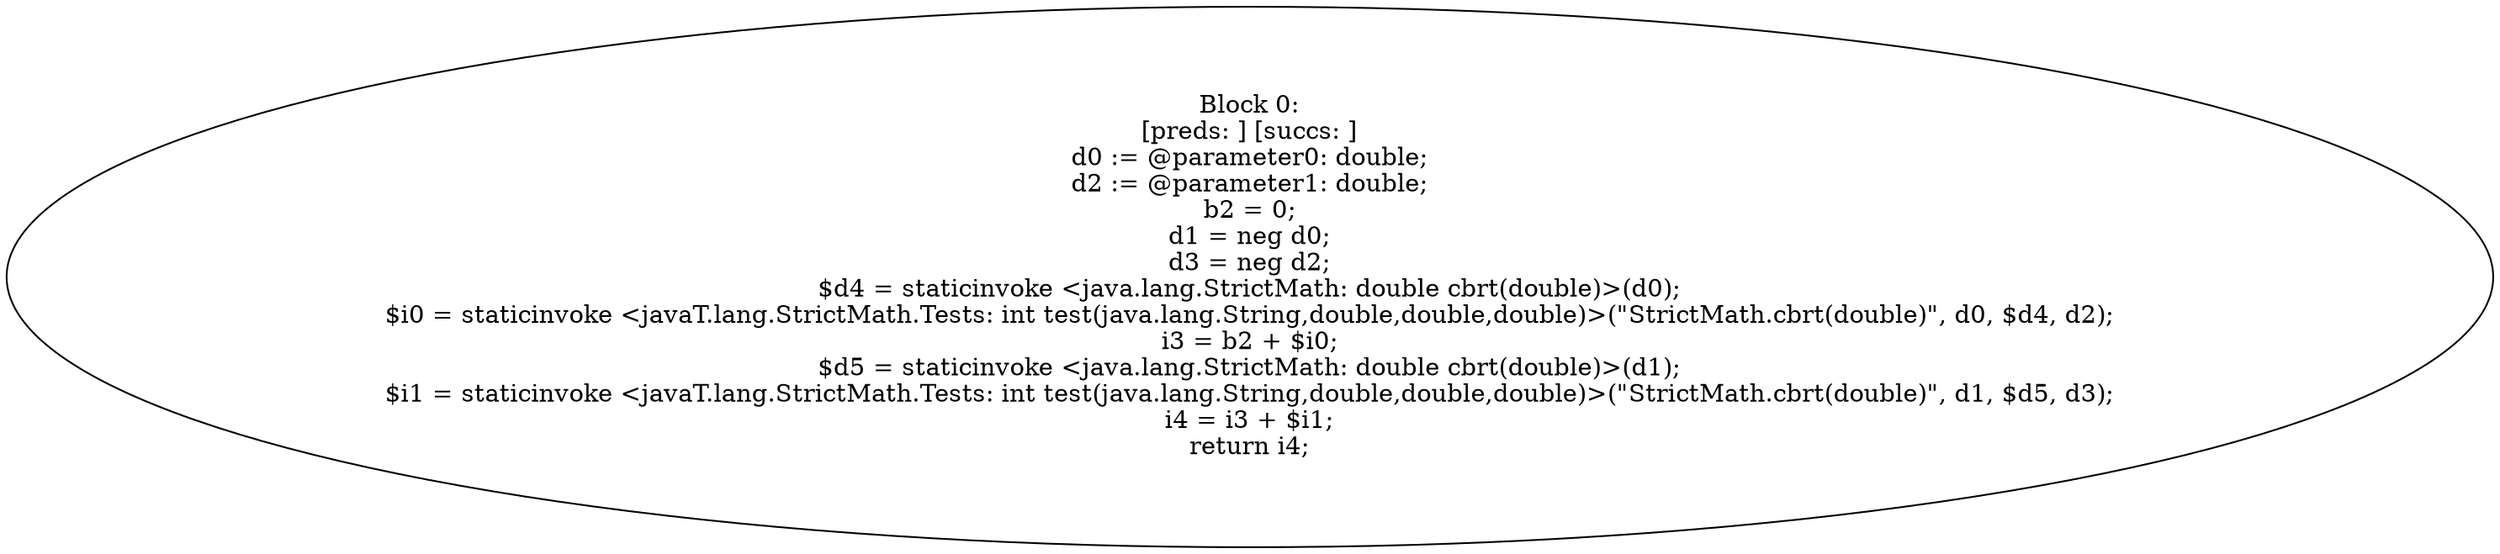 digraph "unitGraph" {
    "Block 0:
[preds: ] [succs: ]
d0 := @parameter0: double;
d2 := @parameter1: double;
b2 = 0;
d1 = neg d0;
d3 = neg d2;
$d4 = staticinvoke <java.lang.StrictMath: double cbrt(double)>(d0);
$i0 = staticinvoke <javaT.lang.StrictMath.Tests: int test(java.lang.String,double,double,double)>(\"StrictMath.cbrt(double)\", d0, $d4, d2);
i3 = b2 + $i0;
$d5 = staticinvoke <java.lang.StrictMath: double cbrt(double)>(d1);
$i1 = staticinvoke <javaT.lang.StrictMath.Tests: int test(java.lang.String,double,double,double)>(\"StrictMath.cbrt(double)\", d1, $d5, d3);
i4 = i3 + $i1;
return i4;
"
}

